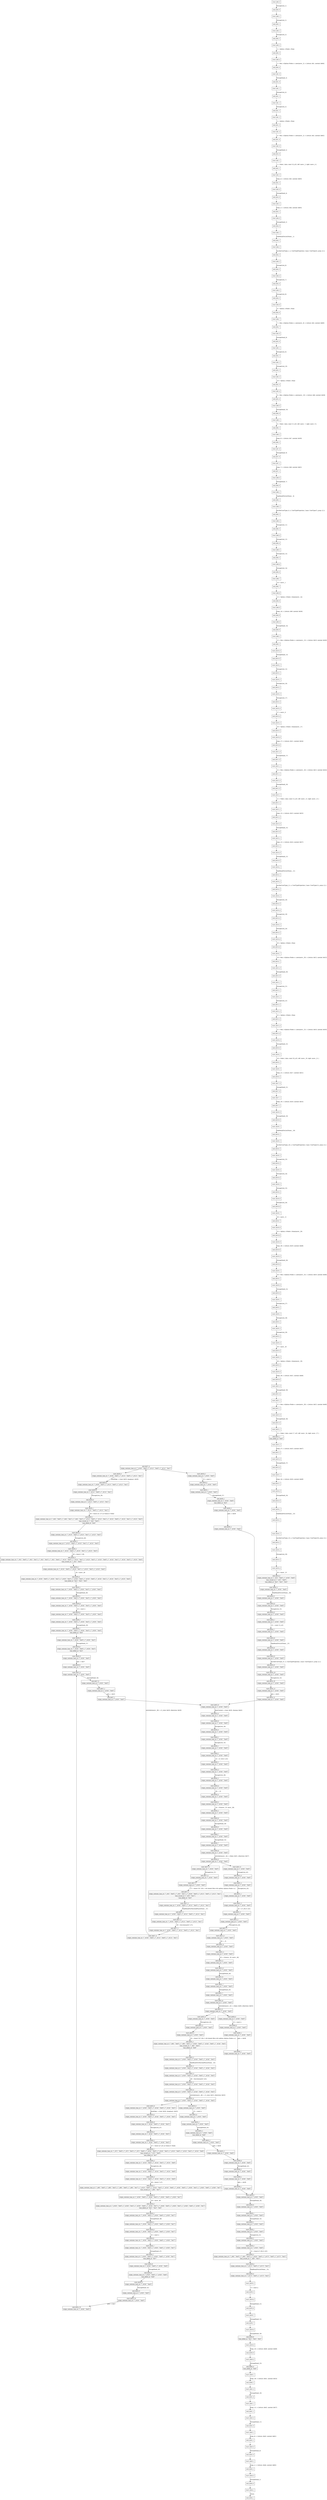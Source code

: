 digraph CFG {
rankdir=TB
start_bb44_0[shape=record, label="{start_bb44_0}"]
start_bb44_1[shape=record, label="{start_bb44_1}"]
start_bb43_0[shape=record, label="{start_bb43_0}"]
start_bb43_1[shape=record, label="{start_bb43_1}"]
start_bb42_0[shape=record, label="{start_bb42_0}"]
start_bb42_1[shape=record, label="{start_bb42_1}"]
start_bb41_0[shape=record, label="{start_bb41_0}"]
start_bb41_1[shape=record, label="{start_bb41_1}"]
start_bb40_0[shape=record, label="{start_bb40_0}"]
start_bb40_1[shape=record, label="{start_bb40_1}"]
start_bb37_0[shape=record, label="{start_bb37_0 | origin_contains_loan_at: (\"'_#10r\", \"bw0\")}"]
start_bb37_1[shape=record, label="{start_bb37_1 | origin_contains_loan_at: (\"'_#10r\", \"bw0\")}"]
start_bb34_0[shape=record, label="{start_bb34_0 | origin_contains_loan_at: (\"'_#14r\", \"bw0\"), (\"'_#14r\", \"bw5\")}"]
start_bb34_1[shape=record, label="{start_bb34_1 | origin_contains_loan_at: (\"'_#14r\", \"bw0\"), (\"'_#14r\", \"bw5\")}"]
start_bb34_2[shape=record, label="{start_bb34_2 | origin_contains_loan_at: (\"'_#15r\", \"bw0\"), (\"'_#15r\", \"bw5\"), (\"'_#15r\", \"bw6\")}"]
start_bb34_3[shape=record, label="{start_bb34_3 | origin_contains_loan_at: (\"'_#15r\", \"bw0\"), (\"'_#15r\", \"bw5\"), (\"'_#15r\", \"bw6\")}"]
start_bb34_4[shape=record, label="{start_bb34_4 | origin_contains_loan_at: (\"'_#16r\", \"bw0\"), (\"'_#16r\", \"bw5\"), (\"'_#16r\", \"bw6\"), (\"'_#16r\", \"bw7\")}"]
start_bb34_5[shape=record, label="{start_bb34_5 | origin_contains_loan_at: (\"'_#10r\", \"bw0\"), (\"'_#10r\", \"bw6\"), (\"'_#10r\", \"bw7\")}"]
start_bb34_6[shape=record, label="{start_bb34_6 | origin_contains_loan_at: (\"'_#10r\", \"bw0\"), (\"'_#10r\", \"bw6\"), (\"'_#10r\", \"bw7\")}"]
start_bb34_7[shape=record, label="{start_bb34_7 | origin_contains_loan_at: (\"'_#10r\", \"bw0\"), (\"'_#10r\", \"bw6\"), (\"'_#10r\", \"bw7\")}"]
start_bb34_8[shape=record, label="{start_bb34_8 | origin_contains_loan_at: (\"'_#10r\", \"bw0\"), (\"'_#10r\", \"bw6\")}"]
start_bb34_9[shape=record, label="{start_bb34_9 | origin_contains_loan_at: (\"'_#10r\", \"bw0\")}"]
start_bb34_10[shape=record, label="{start_bb34_10 | origin_contains_loan_at: (\"'_#10r\", \"bw0\")}"]
start_bb39_0[shape=record, label="{start_bb39_0 | origin_contains_loan_at: (\"'_#10r\", \"bw0\")}"]
start_bb39_1[shape=record, label="{start_bb39_1 | origin_contains_loan_at: (\"'_#10r\", \"bw0\")}"]
start_bb39_2[shape=record, label="{start_bb39_2 | origin_contains_loan_at: (\"'_#10r\", \"bw0\")}"]
start_bb39_3[shape=record, label="{start_bb39_3 | origin_contains_loan_at: (\"'_#10r\", \"bw0\")}"]
start_bb39_4[shape=record, label="{start_bb39_4 | origin_contains_loan_at: (\"'_#17r\", \"bw0\"), (\"'_#17r\", \"bw2\")}"]
start_bb39_5[shape=record, label="{start_bb39_5}"]
start_bb39_6[shape=record, label="{start_bb39_6}"]
start_bb39_7[shape=record, label="{start_bb39_7}"]
start_bb39_8[shape=record, label="{start_bb39_8}"]
start_bb39_9[shape=record, label="{start_bb39_9}"]
start_bb29_0[shape=record, label="{start_bb29_0 | origin_contains_loan_at: (\"'_#11r\", \"bw0\"), (\"'_#11r\", \"bw1\")}"]
start_bb29_1[shape=record, label="{start_bb29_1 | origin_contains_loan_at: (\"'_#11r\", \"bw0\"), (\"'_#11r\", \"bw1\")}"]
start_bb29_2[shape=record, label="{start_bb29_2 | origin_contains_loan_at: (\"'_#12r\", \"bw0\"), (\"'_#12r\", \"bw1\"), (\"'_#12r\", \"bw3\")}"]
start_bb29_3[shape=record, label="{start_bb29_3 | origin_contains_loan_at: (\"'_#12r\", \"bw0\"), (\"'_#12r\", \"bw1\"), (\"'_#12r\", \"bw3\")}"]
start_bb29_4[shape=record, label="{start_bb29_4 | origin_contains_loan_at: (\"'_#13r\", \"bw0\"), (\"'_#13r\", \"bw1\"), (\"'_#13r\", \"bw3\"), (\"'_#13r\", \"bw4\")}"]
start_bb29_5[shape=record, label="{start_bb29_5 | origin_contains_loan_at: (\"'_#10r\", \"bw0\"), (\"'_#10r\", \"bw3\"), (\"'_#10r\", \"bw4\")}"]
start_bb29_6[shape=record, label="{start_bb29_6 | origin_contains_loan_at: (\"'_#10r\", \"bw0\"), (\"'_#10r\", \"bw3\"), (\"'_#10r\", \"bw4\")}"]
start_bb29_7[shape=record, label="{start_bb29_7 | origin_contains_loan_at: (\"'_#10r\", \"bw0\"), (\"'_#10r\", \"bw3\"), (\"'_#10r\", \"bw4\")}"]
start_bb29_8[shape=record, label="{start_bb29_8 | origin_contains_loan_at: (\"'_#10r\", \"bw0\"), (\"'_#10r\", \"bw3\")}"]
start_bb29_9[shape=record, label="{start_bb29_9 | origin_contains_loan_at: (\"'_#10r\", \"bw0\")}"]
start_bb35_0[shape=record, label="{start_bb35_0 | origin_contains_loan_at: (\"'_#10r\", \"bw0\")}"]
start_bb35_1[shape=record, label="{start_bb35_1 | origin_contains_loan_at: (\"'_#10r\", \"bw0\")}"]
start_bb35_2[shape=record, label="{start_bb35_2 | origin_contains_loan_at: (\"'_#10r\", \"bw0\")}"]
start_bb33_0[shape=record, label="{start_bb33_0 | origin_contains_loan_at: (\"'_#10r\", \"bw0\"), (\"'_#14r\", \"bw0\"), (\"'_#14r\", \"bw5\")}"]
start_bb38_0[shape=record, label="{start_bb38_0 | origin_contains_loan_at: (\"'_#10r\", \"bw0\")}"]
start_bb38_1[shape=record, label="{start_bb38_1 | origin_contains_loan_at: (\"'_#10r\", \"bw0\")}"]
start_bb30_0[shape=record, label="{start_bb30_0 | origin_contains_loan_at: (\"'_#10r\", \"bw0\")}"]
start_bb30_1[shape=record, label="{start_bb30_1 | origin_contains_loan_at: (\"'_#10r\", \"bw0\")}"]
start_bb30_2[shape=record, label="{start_bb30_2 | origin_contains_loan_at: (\"'_#10r\", \"bw0\")}"]
start_bb28_0[shape=record, label="{start_bb28_0 | origin_contains_loan_at: (\"'_#10r\", \"bw0\"), (\"'_#11r\", \"bw0\"), (\"'_#11r\", \"bw1\")}"]
start_bb32_0[shape=record, label="{start_bb32_0 | origin_contains_loan_at: (\"'_#10r\", \"bw0\")}"]
start_bb32_1[shape=record, label="{start_bb32_1 | origin_contains_loan_at: (\"'_#10r\", \"bw0\")}"]
start_bb32_2[shape=record, label="{start_bb32_2 | origin_contains_loan_at: (\"'_#10r\", \"bw0\"), (\"'_#14r\", \"bw0\"), (\"'_#14r\", \"bw5\")}"]
start_bb32_3[shape=record, label="{start_bb32_3 | origin_contains_loan_at: (\"'_#10r\", \"bw0\"), (\"'_#14r\", \"bw0\"), (\"'_#14r\", \"bw5\")}"]
start_bb32_4[shape=record, label="{start_bb32_4 | origin_contains_loan_at: (\"'_#10r\", \"bw0\"), (\"'_#14r\", \"bw0\"), (\"'_#14r\", \"bw5\")}"]
start_bb36_0[shape=record, label="{start_bb36_0 | origin_contains_loan_at: (\"'_#10r\", \"bw0\")}"]
start_bb36_1[shape=record, label="{start_bb36_1 | origin_contains_loan_at: (\"'_#10r\", \"bw0\")}"]
start_bb27_0[shape=record, label="{start_bb27_0 | origin_contains_loan_at: (\"'_#10r\", \"bw0\")}"]
start_bb27_1[shape=record, label="{start_bb27_1 | origin_contains_loan_at: (\"'_#10r\", \"bw0\")}"]
start_bb27_2[shape=record, label="{start_bb27_2 | origin_contains_loan_at: (\"'_#10r\", \"bw0\"), (\"'_#11r\", \"bw0\"), (\"'_#11r\", \"bw1\")}"]
start_bb27_3[shape=record, label="{start_bb27_3 | origin_contains_loan_at: (\"'_#10r\", \"bw0\"), (\"'_#11r\", \"bw0\"), (\"'_#11r\", \"bw1\")}"]
start_bb27_4[shape=record, label="{start_bb27_4 | origin_contains_loan_at: (\"'_#10r\", \"bw0\"), (\"'_#11r\", \"bw0\"), (\"'_#11r\", \"bw1\")}"]
start_bb31_0[shape=record, label="{start_bb31_0 | origin_contains_loan_at: (\"'_#10r\", \"bw0\")}"]
start_bb31_1[shape=record, label="{start_bb31_1 | origin_contains_loan_at: (\"'_#10r\", \"bw0\")}"]
start_bb31_2[shape=record, label="{start_bb31_2 | origin_contains_loan_at: (\"'_#10r\", \"bw0\")}"]
start_bb31_3[shape=record, label="{start_bb31_3 | origin_contains_loan_at: (\"'_#10r\", \"bw0\")}"]
start_bb31_4[shape=record, label="{start_bb31_4 | origin_contains_loan_at: (\"'_#10r\", \"bw0\")}"]
start_bb31_5[shape=record, label="{start_bb31_5 | origin_contains_loan_at: (\"'_#10r\", \"bw0\")}"]
start_bb31_6[shape=record, label="{start_bb31_6 | origin_contains_loan_at: (\"'_#10r\", \"bw0\")}"]
start_bb31_7[shape=record, label="{start_bb31_7 | origin_contains_loan_at: (\"'_#10r\", \"bw0\")}"]
start_bb31_8[shape=record, label="{start_bb31_8 | origin_contains_loan_at: (\"'_#10r\", \"bw0\")}"]
start_bb26_0[shape=record, label="{start_bb26_0 | origin_contains_loan_at: (\"'_#10r\", \"bw0\")}"]
start_bb26_1[shape=record, label="{start_bb26_1 | origin_contains_loan_at: (\"'_#10r\", \"bw0\")}"]
start_bb26_2[shape=record, label="{start_bb26_2 | origin_contains_loan_at: (\"'_#10r\", \"bw0\")}"]
start_bb26_3[shape=record, label="{start_bb26_3 | origin_contains_loan_at: (\"'_#10r\", \"bw0\")}"]
start_bb26_4[shape=record, label="{start_bb26_4 | origin_contains_loan_at: (\"'_#10r\", \"bw0\")}"]
start_bb26_5[shape=record, label="{start_bb26_5 | origin_contains_loan_at: (\"'_#10r\", \"bw0\")}"]
start_bb26_6[shape=record, label="{start_bb26_6 | origin_contains_loan_at: (\"'_#10r\", \"bw0\")}"]
start_bb26_7[shape=record, label="{start_bb26_7 | origin_contains_loan_at: (\"'_#10r\", \"bw0\")}"]
start_bb26_8[shape=record, label="{start_bb26_8 | origin_contains_loan_at: (\"'_#10r\", \"bw0\")}"]
start_bb25_0[shape=record, label="{start_bb25_0 | origin_contains_loan_at: (\"'_#10r\", \"bw0\")}"]
start_bb24_0[shape=record, label="{start_bb24_0}"]
start_bb24_1[shape=record, label="{start_bb24_1}"]
start_bb24_2[shape=record, label="{start_bb24_2}"]
start_bb24_3[shape=record, label="{start_bb24_3}"]
start_bb24_4[shape=record, label="{start_bb24_4}"]
start_bb24_5[shape=record, label="{start_bb24_5 | origin_contains_loan_at: (\"'_#10r\", \"bw0\")}"]
start_bb24_6[shape=record, label="{start_bb24_6 | origin_contains_loan_at: (\"'_#10r\", \"bw0\")}"]
start_bb24_7[shape=record, label="{start_bb24_7 | origin_contains_loan_at: (\"'_#10r\", \"bw0\")}"]
start_bb24_8[shape=record, label="{start_bb24_8 | origin_contains_loan_at: (\"'_#10r\", \"bw0\")}"]
start_bb24_9[shape=record, label="{start_bb24_9 | origin_contains_loan_at: (\"'_#10r\", \"bw0\")}"]
start_bb24_10[shape=record, label="{start_bb24_10 | origin_contains_loan_at: (\"'_#10r\", \"bw0\")}"]
start_bb24_11[shape=record, label="{start_bb24_11 | origin_contains_loan_at: (\"'_#10r\", \"bw0\")}"]
start_bb23_0[shape=record, label="{start_bb23_0}"]
start_bb23_1[shape=record, label="{start_bb23_1}"]
start_bb22_0[shape=record, label="{start_bb22_0}"]
start_bb22_1[shape=record, label="{start_bb22_1}"]
start_bb22_2[shape=record, label="{start_bb22_2}"]
start_bb21_0[shape=record, label="{start_bb21_0}"]
start_bb21_1[shape=record, label="{start_bb21_1}"]
start_bb20_0[shape=record, label="{start_bb20_0}"]
start_bb20_1[shape=record, label="{start_bb20_1}"]
start_bb20_2[shape=record, label="{start_bb20_2}"]
start_bb20_3[shape=record, label="{start_bb20_3}"]
start_bb20_4[shape=record, label="{start_bb20_4}"]
start_bb20_5[shape=record, label="{start_bb20_5}"]
start_bb20_6[shape=record, label="{start_bb20_6}"]
start_bb19_0[shape=record, label="{start_bb19_0}"]
start_bb19_1[shape=record, label="{start_bb19_1}"]
start_bb18_0[shape=record, label="{start_bb18_0}"]
start_bb18_1[shape=record, label="{start_bb18_1}"]
start_bb18_2[shape=record, label="{start_bb18_2}"]
start_bb18_3[shape=record, label="{start_bb18_3}"]
start_bb18_4[shape=record, label="{start_bb18_4}"]
start_bb18_5[shape=record, label="{start_bb18_5}"]
start_bb18_6[shape=record, label="{start_bb18_6}"]
start_bb18_7[shape=record, label="{start_bb18_7}"]
start_bb18_8[shape=record, label="{start_bb18_8}"]
start_bb18_9[shape=record, label="{start_bb18_9}"]
start_bb17_0[shape=record, label="{start_bb17_0}"]
start_bb17_1[shape=record, label="{start_bb17_1}"]
start_bb16_0[shape=record, label="{start_bb16_0}"]
start_bb16_1[shape=record, label="{start_bb16_1}"]
start_bb16_2[shape=record, label="{start_bb16_2}"]
start_bb15_0[shape=record, label="{start_bb15_0}"]
start_bb15_1[shape=record, label="{start_bb15_1}"]
start_bb15_2[shape=record, label="{start_bb15_2}"]
start_bb15_3[shape=record, label="{start_bb15_3}"]
start_bb15_4[shape=record, label="{start_bb15_4}"]
start_bb14_0[shape=record, label="{start_bb14_0}"]
start_bb14_1[shape=record, label="{start_bb14_1}"]
start_bb14_2[shape=record, label="{start_bb14_2}"]
start_bb14_3[shape=record, label="{start_bb14_3}"]
start_bb14_4[shape=record, label="{start_bb14_4}"]
start_bb14_5[shape=record, label="{start_bb14_5}"]
start_bb14_6[shape=record, label="{start_bb14_6}"]
start_bb14_7[shape=record, label="{start_bb14_7}"]
start_bb13_0[shape=record, label="{start_bb13_0}"]
start_bb13_1[shape=record, label="{start_bb13_1}"]
start_bb12_0[shape=record, label="{start_bb12_0}"]
start_bb12_1[shape=record, label="{start_bb12_1}"]
start_bb12_2[shape=record, label="{start_bb12_2}"]
start_bb11_0[shape=record, label="{start_bb11_0}"]
start_bb11_1[shape=record, label="{start_bb11_1}"]
start_bb10_0[shape=record, label="{start_bb10_0}"]
start_bb10_1[shape=record, label="{start_bb10_1}"]
start_bb10_2[shape=record, label="{start_bb10_2}"]
start_bb10_3[shape=record, label="{start_bb10_3}"]
start_bb10_4[shape=record, label="{start_bb10_4}"]
start_bb10_5[shape=record, label="{start_bb10_5}"]
start_bb10_6[shape=record, label="{start_bb10_6}"]
start_bb9_0[shape=record, label="{start_bb9_0}"]
start_bb9_1[shape=record, label="{start_bb9_1}"]
start_bb8_0[shape=record, label="{start_bb8_0}"]
start_bb8_1[shape=record, label="{start_bb8_1}"]
start_bb8_2[shape=record, label="{start_bb8_2}"]
start_bb8_3[shape=record, label="{start_bb8_3}"]
start_bb8_4[shape=record, label="{start_bb8_4}"]
start_bb8_5[shape=record, label="{start_bb8_5}"]
start_bb8_6[shape=record, label="{start_bb8_6}"]
start_bb8_7[shape=record, label="{start_bb8_7}"]
start_bb8_8[shape=record, label="{start_bb8_8}"]
start_bb8_9[shape=record, label="{start_bb8_9}"]
start_bb7_0[shape=record, label="{start_bb7_0}"]
start_bb7_1[shape=record, label="{start_bb7_1}"]
start_bb6_0[shape=record, label="{start_bb6_0}"]
start_bb6_1[shape=record, label="{start_bb6_1}"]
start_bb6_2[shape=record, label="{start_bb6_2}"]
start_bb5_0[shape=record, label="{start_bb5_0}"]
start_bb5_1[shape=record, label="{start_bb5_1}"]
start_bb5_2[shape=record, label="{start_bb5_2}"]
start_bb5_3[shape=record, label="{start_bb5_3}"]
start_bb5_4[shape=record, label="{start_bb5_4}"]
start_bb4_0[shape=record, label="{start_bb4_0}"]
start_bb4_1[shape=record, label="{start_bb4_1}"]
start_bb4_2[shape=record, label="{start_bb4_2}"]
start_bb4_3[shape=record, label="{start_bb4_3}"]
start_bb4_4[shape=record, label="{start_bb4_4}"]
start_bb4_5[shape=record, label="{start_bb4_5}"]
start_bb4_6[shape=record, label="{start_bb4_6}"]
start_bb4_7[shape=record, label="{start_bb4_7}"]
start_bb3_0[shape=record, label="{start_bb3_0}"]
start_bb3_1[shape=record, label="{start_bb3_1}"]
start_bb2_0[shape=record, label="{start_bb2_0}"]
start_bb2_1[shape=record, label="{start_bb2_1}"]
start_bb2_2[shape=record, label="{start_bb2_2}"]
start_bb1_0[shape=record, label="{start_bb1_0}"]
start_bb1_1[shape=record, label="{start_bb1_1}"]
start_bb1_2[shape=record, label="{start_bb1_2}"]
start_bb1_3[shape=record, label="{start_bb1_3}"]
start_bb1_4[shape=record, label="{start_bb1_4}"]
start_bb0_0[shape=record, label="{start_bb0_0}"]
start_bb0_1[shape=record, label="{start_bb0_1}"]
start_bb0_2[shape=record, label="{start_bb0_2}"]
start_bb0_3[shape=record, label="{start_bb0_3}"]
start_bb0_4[shape=record, label="{start_bb0_4}"]
mid_bb44_0[shape=record, label="{mid_bb44_0}"]
mid_bb43_0[shape=record, label="{mid_bb43_0}"]
mid_bb42_0[shape=record, label="{mid_bb42_0}"]
mid_bb41_0[shape=record, label="{mid_bb41_0}"]
mid_bb40_0[shape=record, label="{mid_bb40_0 | loan_killed_at: \"bw0\"}"]
mid_bb37_0[shape=record, label="{mid_bb37_0 | origin_contains_loan_at: (\"'_#10r\", \"bw0\")}"]
mid_bb34_0[shape=record, label="{mid_bb34_0 | origin_contains_loan_at: (\"'_#14r\", \"bw0\"), (\"'_#14r\", \"bw5\")}"]
mid_bb34_1[shape=record, label="{mid_bb34_1 | origin_contains_loan_at: (\"'_#7r\", \"bw0\"), (\"'_#7r\", \"bw5\"), (\"'_#7r\", \"bw6\"), (\"'_#14r\", \"bw0\"), (\"'_#14r\", \"bw5\"), (\"'_#15r\", \"bw0\"), (\"'_#15r\", \"bw5\"), (\"'_#15r\", \"bw6\") | loan_issued_at: (\"'_#7r\", \"bw6\") | loan_killed_at: \"bw7\"}"]
mid_bb34_2[shape=record, label="{mid_bb34_2 | origin_contains_loan_at: (\"'_#15r\", \"bw0\"), (\"'_#15r\", \"bw5\"), (\"'_#15r\", \"bw6\")}"]
mid_bb34_3[shape=record, label="{mid_bb34_3 | origin_contains_loan_at: (\"'_#8r\", \"bw0\"), (\"'_#8r\", \"bw5\"), (\"'_#8r\", \"bw6\"), (\"'_#8r\", \"bw7\"), (\"'_#15r\", \"bw0\"), (\"'_#15r\", \"bw5\"), (\"'_#15r\", \"bw6\"), (\"'_#16r\", \"bw0\"), (\"'_#16r\", \"bw5\"), (\"'_#16r\", \"bw6\"), (\"'_#16r\", \"bw7\") | loan_issued_at: (\"'_#8r\", \"bw7\")}"]
mid_bb34_4[shape=record, label="{mid_bb34_4 | origin_contains_loan_at: (\"'_#10r\", \"bw0\"), (\"'_#10r\", \"bw5\"), (\"'_#10r\", \"bw6\"), (\"'_#10r\", \"bw7\"), (\"'_#16r\", \"bw0\"), (\"'_#16r\", \"bw5\"), (\"'_#16r\", \"bw6\"), (\"'_#16r\", \"bw7\") | loan_killed_at: \"bw1\", \"bw2\", \"bw5\"}"]
mid_bb34_5[shape=record, label="{mid_bb34_5 | origin_contains_loan_at: (\"'_#10r\", \"bw0\"), (\"'_#10r\", \"bw6\"), (\"'_#10r\", \"bw7\")}"]
mid_bb34_6[shape=record, label="{mid_bb34_6 | origin_contains_loan_at: (\"'_#10r\", \"bw0\"), (\"'_#10r\", \"bw6\"), (\"'_#10r\", \"bw7\")}"]
mid_bb34_7[shape=record, label="{mid_bb34_7 | origin_contains_loan_at: (\"'_#10r\", \"bw0\"), (\"'_#10r\", \"bw6\"), (\"'_#10r\", \"bw7\") | loan_killed_at: \"bw7\"}"]
mid_bb34_8[shape=record, label="{mid_bb34_8 | origin_contains_loan_at: (\"'_#10r\", \"bw0\"), (\"'_#10r\", \"bw6\") | loan_killed_at: \"bw6\"}"]
mid_bb34_9[shape=record, label="{mid_bb34_9 | origin_contains_loan_at: (\"'_#10r\", \"bw0\")}"]
mid_bb39_0[shape=record, label="{mid_bb39_0 | origin_contains_loan_at: (\"'_#10r\", \"bw0\")}"]
mid_bb39_1[shape=record, label="{mid_bb39_1 | origin_contains_loan_at: (\"'_#10r\", \"bw0\")}"]
mid_bb39_2[shape=record, label="{mid_bb39_2 | origin_contains_loan_at: (\"'_#10r\", \"bw0\")}"]
mid_bb39_3[shape=record, label="{mid_bb39_3 | origin_contains_loan_at: (\"'_#9r\", \"bw0\"), (\"'_#9r\", \"bw2\"), (\"'_#10r\", \"bw0\"), (\"'_#17r\", \"bw0\"), (\"'_#17r\", \"bw2\") | loan_issued_at: (\"'_#9r\", \"bw2\")}"]
mid_bb39_4[shape=record, label="{mid_bb39_4 | origin_contains_loan_at: (\"'_#17r\", \"bw0\"), (\"'_#17r\", \"bw2\")}"]
mid_bb39_5[shape=record, label="{mid_bb39_5}"]
mid_bb39_6[shape=record, label="{mid_bb39_6}"]
mid_bb39_7[shape=record, label="{mid_bb39_7}"]
mid_bb39_8[shape=record, label="{mid_bb39_8 | loan_killed_at: \"bw1\", \"bw2\", \"bw5\"}"]
mid_bb29_0[shape=record, label="{mid_bb29_0 | origin_contains_loan_at: (\"'_#11r\", \"bw0\"), (\"'_#11r\", \"bw1\")}"]
mid_bb29_1[shape=record, label="{mid_bb29_1 | origin_contains_loan_at: (\"'_#4r\", \"bw0\"), (\"'_#4r\", \"bw1\"), (\"'_#4r\", \"bw3\"), (\"'_#11r\", \"bw0\"), (\"'_#11r\", \"bw1\"), (\"'_#12r\", \"bw0\"), (\"'_#12r\", \"bw1\"), (\"'_#12r\", \"bw3\") | loan_issued_at: (\"'_#4r\", \"bw3\") | loan_killed_at: \"bw4\"}"]
mid_bb29_2[shape=record, label="{mid_bb29_2 | origin_contains_loan_at: (\"'_#12r\", \"bw0\"), (\"'_#12r\", \"bw1\"), (\"'_#12r\", \"bw3\")}"]
mid_bb29_3[shape=record, label="{mid_bb29_3 | origin_contains_loan_at: (\"'_#5r\", \"bw0\"), (\"'_#5r\", \"bw1\"), (\"'_#5r\", \"bw3\"), (\"'_#5r\", \"bw4\"), (\"'_#12r\", \"bw0\"), (\"'_#12r\", \"bw1\"), (\"'_#12r\", \"bw3\"), (\"'_#13r\", \"bw0\"), (\"'_#13r\", \"bw1\"), (\"'_#13r\", \"bw3\"), (\"'_#13r\", \"bw4\") | loan_issued_at: (\"'_#5r\", \"bw4\")}"]
mid_bb29_4[shape=record, label="{mid_bb29_4 | origin_contains_loan_at: (\"'_#10r\", \"bw0\"), (\"'_#10r\", \"bw1\"), (\"'_#10r\", \"bw3\"), (\"'_#10r\", \"bw4\"), (\"'_#13r\", \"bw0\"), (\"'_#13r\", \"bw1\"), (\"'_#13r\", \"bw3\"), (\"'_#13r\", \"bw4\") | loan_killed_at: \"bw1\", \"bw2\", \"bw5\"}"]
mid_bb29_5[shape=record, label="{mid_bb29_5 | origin_contains_loan_at: (\"'_#10r\", \"bw0\"), (\"'_#10r\", \"bw3\"), (\"'_#10r\", \"bw4\")}"]
mid_bb29_6[shape=record, label="{mid_bb29_6 | origin_contains_loan_at: (\"'_#10r\", \"bw0\"), (\"'_#10r\", \"bw3\"), (\"'_#10r\", \"bw4\")}"]
mid_bb29_7[shape=record, label="{mid_bb29_7 | origin_contains_loan_at: (\"'_#10r\", \"bw0\"), (\"'_#10r\", \"bw3\"), (\"'_#10r\", \"bw4\") | loan_killed_at: \"bw4\"}"]
mid_bb29_8[shape=record, label="{mid_bb29_8 | origin_contains_loan_at: (\"'_#10r\", \"bw0\"), (\"'_#10r\", \"bw3\") | loan_killed_at: \"bw3\"}"]
mid_bb35_0[shape=record, label="{mid_bb35_0 | origin_contains_loan_at: (\"'_#10r\", \"bw0\")}"]
mid_bb35_1[shape=record, label="{mid_bb35_1 | origin_contains_loan_at: (\"'_#10r\", \"bw0\") | loan_killed_at: \"bw6\"}"]
mid_bb38_0[shape=record, label="{mid_bb38_0 | origin_contains_loan_at: (\"'_#10r\", \"bw0\")}"]
mid_bb30_0[shape=record, label="{mid_bb30_0 | origin_contains_loan_at: (\"'_#10r\", \"bw0\")}"]
mid_bb30_1[shape=record, label="{mid_bb30_1 | origin_contains_loan_at: (\"'_#10r\", \"bw0\") | loan_killed_at: \"bw3\"}"]
mid_bb32_0[shape=record, label="{mid_bb32_0 | origin_contains_loan_at: (\"'_#10r\", \"bw0\")}"]
mid_bb32_1[shape=record, label="{mid_bb32_1 | origin_contains_loan_at: (\"'_#6r\", \"bw0\"), (\"'_#6r\", \"bw5\"), (\"'_#10r\", \"bw0\"), (\"'_#14r\", \"bw0\"), (\"'_#14r\", \"bw5\") | loan_issued_at: (\"'_#6r\", \"bw5\") | loan_killed_at: \"bw6\"}"]
mid_bb32_2[shape=record, label="{mid_bb32_2 | origin_contains_loan_at: (\"'_#10r\", \"bw0\"), (\"'_#14r\", \"bw0\"), (\"'_#14r\", \"bw5\")}"]
mid_bb32_3[shape=record, label="{mid_bb32_3 | origin_contains_loan_at: (\"'_#10r\", \"bw0\"), (\"'_#14r\", \"bw0\"), (\"'_#14r\", \"bw5\")}"]
mid_bb36_0[shape=record, label="{mid_bb36_0 | origin_contains_loan_at: (\"'_#10r\", \"bw0\")}"]
mid_bb27_0[shape=record, label="{mid_bb27_0 | origin_contains_loan_at: (\"'_#10r\", \"bw0\")}"]
mid_bb27_1[shape=record, label="{mid_bb27_1 | origin_contains_loan_at: (\"'_#3r\", \"bw0\"), (\"'_#3r\", \"bw1\"), (\"'_#10r\", \"bw0\"), (\"'_#11r\", \"bw0\"), (\"'_#11r\", \"bw1\") | loan_issued_at: (\"'_#3r\", \"bw1\") | loan_killed_at: \"bw3\"}"]
mid_bb27_2[shape=record, label="{mid_bb27_2 | origin_contains_loan_at: (\"'_#10r\", \"bw0\"), (\"'_#11r\", \"bw0\"), (\"'_#11r\", \"bw1\")}"]
mid_bb27_3[shape=record, label="{mid_bb27_3 | origin_contains_loan_at: (\"'_#10r\", \"bw0\"), (\"'_#11r\", \"bw0\"), (\"'_#11r\", \"bw1\")}"]
mid_bb31_0[shape=record, label="{mid_bb31_0 | origin_contains_loan_at: (\"'_#10r\", \"bw0\")}"]
mid_bb31_1[shape=record, label="{mid_bb31_1 | origin_contains_loan_at: (\"'_#10r\", \"bw0\")}"]
mid_bb31_2[shape=record, label="{mid_bb31_2 | origin_contains_loan_at: (\"'_#10r\", \"bw0\")}"]
mid_bb31_3[shape=record, label="{mid_bb31_3 | origin_contains_loan_at: (\"'_#10r\", \"bw0\")}"]
mid_bb31_4[shape=record, label="{mid_bb31_4 | origin_contains_loan_at: (\"'_#10r\", \"bw0\")}"]
mid_bb31_5[shape=record, label="{mid_bb31_5 | origin_contains_loan_at: (\"'_#10r\", \"bw0\")}"]
mid_bb31_6[shape=record, label="{mid_bb31_6 | origin_contains_loan_at: (\"'_#10r\", \"bw0\")}"]
mid_bb31_7[shape=record, label="{mid_bb31_7 | origin_contains_loan_at: (\"'_#10r\", \"bw0\")}"]
mid_bb26_0[shape=record, label="{mid_bb26_0 | origin_contains_loan_at: (\"'_#10r\", \"bw0\")}"]
mid_bb26_1[shape=record, label="{mid_bb26_1 | origin_contains_loan_at: (\"'_#10r\", \"bw0\")}"]
mid_bb26_2[shape=record, label="{mid_bb26_2 | origin_contains_loan_at: (\"'_#10r\", \"bw0\")}"]
mid_bb26_3[shape=record, label="{mid_bb26_3 | origin_contains_loan_at: (\"'_#10r\", \"bw0\")}"]
mid_bb26_4[shape=record, label="{mid_bb26_4 | origin_contains_loan_at: (\"'_#10r\", \"bw0\")}"]
mid_bb26_5[shape=record, label="{mid_bb26_5 | origin_contains_loan_at: (\"'_#10r\", \"bw0\")}"]
mid_bb26_6[shape=record, label="{mid_bb26_6 | origin_contains_loan_at: (\"'_#10r\", \"bw0\")}"]
mid_bb26_7[shape=record, label="{mid_bb26_7 | origin_contains_loan_at: (\"'_#10r\", \"bw0\")}"]
mid_bb24_0[shape=record, label="{mid_bb24_0}"]
mid_bb24_1[shape=record, label="{mid_bb24_1}"]
mid_bb24_2[shape=record, label="{mid_bb24_2}"]
mid_bb24_3[shape=record, label="{mid_bb24_3}"]
mid_bb24_4[shape=record, label="{mid_bb24_4 | origin_contains_loan_at: (\"'_#2r\", \"bw0\"), (\"'_#10r\", \"bw0\") | loan_issued_at: (\"'_#2r\", \"bw0\") | loan_killed_at: \"bw1\", \"bw2\", \"bw5\"}"]
mid_bb24_5[shape=record, label="{mid_bb24_5 | origin_contains_loan_at: (\"'_#10r\", \"bw0\")}"]
mid_bb24_6[shape=record, label="{mid_bb24_6 | origin_contains_loan_at: (\"'_#10r\", \"bw0\")}"]
mid_bb24_7[shape=record, label="{mid_bb24_7 | origin_contains_loan_at: (\"'_#10r\", \"bw0\")}"]
mid_bb24_8[shape=record, label="{mid_bb24_8 | origin_contains_loan_at: (\"'_#10r\", \"bw0\")}"]
mid_bb24_9[shape=record, label="{mid_bb24_9 | origin_contains_loan_at: (\"'_#10r\", \"bw0\")}"]
mid_bb24_10[shape=record, label="{mid_bb24_10 | origin_contains_loan_at: (\"'_#10r\", \"bw0\")}"]
mid_bb23_0[shape=record, label="{mid_bb23_0}"]
mid_bb22_0[shape=record, label="{mid_bb22_0}"]
mid_bb22_1[shape=record, label="{mid_bb22_1 | loan_killed_at: \"bw0\"}"]
mid_bb21_0[shape=record, label="{mid_bb21_0}"]
mid_bb20_0[shape=record, label="{mid_bb20_0}"]
mid_bb20_1[shape=record, label="{mid_bb20_1}"]
mid_bb20_2[shape=record, label="{mid_bb20_2}"]
mid_bb20_3[shape=record, label="{mid_bb20_3}"]
mid_bb20_4[shape=record, label="{mid_bb20_4}"]
mid_bb20_5[shape=record, label="{mid_bb20_5}"]
mid_bb19_0[shape=record, label="{mid_bb19_0}"]
mid_bb18_0[shape=record, label="{mid_bb18_0}"]
mid_bb18_1[shape=record, label="{mid_bb18_1}"]
mid_bb18_2[shape=record, label="{mid_bb18_2}"]
mid_bb18_3[shape=record, label="{mid_bb18_3}"]
mid_bb18_4[shape=record, label="{mid_bb18_4}"]
mid_bb18_5[shape=record, label="{mid_bb18_5}"]
mid_bb18_6[shape=record, label="{mid_bb18_6}"]
mid_bb18_7[shape=record, label="{mid_bb18_7}"]
mid_bb18_8[shape=record, label="{mid_bb18_8}"]
mid_bb17_0[shape=record, label="{mid_bb17_0}"]
mid_bb16_0[shape=record, label="{mid_bb16_0}"]
mid_bb16_1[shape=record, label="{mid_bb16_1}"]
mid_bb15_0[shape=record, label="{mid_bb15_0}"]
mid_bb15_1[shape=record, label="{mid_bb15_1}"]
mid_bb15_2[shape=record, label="{mid_bb15_2}"]
mid_bb15_3[shape=record, label="{mid_bb15_3}"]
mid_bb14_0[shape=record, label="{mid_bb14_0}"]
mid_bb14_1[shape=record, label="{mid_bb14_1}"]
mid_bb14_2[shape=record, label="{mid_bb14_2}"]
mid_bb14_3[shape=record, label="{mid_bb14_3}"]
mid_bb14_4[shape=record, label="{mid_bb14_4}"]
mid_bb14_5[shape=record, label="{mid_bb14_5}"]
mid_bb14_6[shape=record, label="{mid_bb14_6}"]
mid_bb13_0[shape=record, label="{mid_bb13_0}"]
mid_bb12_0[shape=record, label="{mid_bb12_0}"]
mid_bb12_1[shape=record, label="{mid_bb12_1}"]
mid_bb11_0[shape=record, label="{mid_bb11_0}"]
mid_bb10_0[shape=record, label="{mid_bb10_0}"]
mid_bb10_1[shape=record, label="{mid_bb10_1}"]
mid_bb10_2[shape=record, label="{mid_bb10_2}"]
mid_bb10_3[shape=record, label="{mid_bb10_3}"]
mid_bb10_4[shape=record, label="{mid_bb10_4}"]
mid_bb10_5[shape=record, label="{mid_bb10_5}"]
mid_bb9_0[shape=record, label="{mid_bb9_0}"]
mid_bb8_0[shape=record, label="{mid_bb8_0}"]
mid_bb8_1[shape=record, label="{mid_bb8_1}"]
mid_bb8_2[shape=record, label="{mid_bb8_2}"]
mid_bb8_3[shape=record, label="{mid_bb8_3}"]
mid_bb8_4[shape=record, label="{mid_bb8_4}"]
mid_bb8_5[shape=record, label="{mid_bb8_5}"]
mid_bb8_6[shape=record, label="{mid_bb8_6}"]
mid_bb8_7[shape=record, label="{mid_bb8_7}"]
mid_bb8_8[shape=record, label="{mid_bb8_8}"]
mid_bb7_0[shape=record, label="{mid_bb7_0}"]
mid_bb6_0[shape=record, label="{mid_bb6_0}"]
mid_bb6_1[shape=record, label="{mid_bb6_1}"]
mid_bb5_0[shape=record, label="{mid_bb5_0}"]
mid_bb5_1[shape=record, label="{mid_bb5_1}"]
mid_bb5_2[shape=record, label="{mid_bb5_2}"]
mid_bb5_3[shape=record, label="{mid_bb5_3}"]
mid_bb4_0[shape=record, label="{mid_bb4_0}"]
mid_bb4_1[shape=record, label="{mid_bb4_1}"]
mid_bb4_2[shape=record, label="{mid_bb4_2}"]
mid_bb4_3[shape=record, label="{mid_bb4_3}"]
mid_bb4_4[shape=record, label="{mid_bb4_4}"]
mid_bb4_5[shape=record, label="{mid_bb4_5}"]
mid_bb4_6[shape=record, label="{mid_bb4_6}"]
mid_bb3_0[shape=record, label="{mid_bb3_0}"]
mid_bb2_0[shape=record, label="{mid_bb2_0}"]
mid_bb2_1[shape=record, label="{mid_bb2_1}"]
mid_bb1_0[shape=record, label="{mid_bb1_0}"]
mid_bb1_1[shape=record, label="{mid_bb1_1}"]
mid_bb1_2[shape=record, label="{mid_bb1_2}"]
mid_bb1_3[shape=record, label="{mid_bb1_3}"]
mid_bb0_0[shape=record, label="{mid_bb0_0}"]
mid_bb0_1[shape=record, label="{mid_bb0_1}"]
mid_bb0_2[shape=record, label="{mid_bb0_2}"]
mid_bb0_3[shape=record, label="{mid_bb0_3}"]
mid_bb0_4[shape=record, label="{mid_bb0_4}"]
mid_bb1_4[shape=record, label="{mid_bb1_4}"]
mid_bb2_2[shape=record, label="{mid_bb2_2}"]
mid_bb3_1[shape=record, label="{mid_bb3_1}"]
mid_bb4_7[shape=record, label="{mid_bb4_7}"]
mid_bb5_4[shape=record, label="{mid_bb5_4}"]
mid_bb6_2[shape=record, label="{mid_bb6_2}"]
mid_bb7_1[shape=record, label="{mid_bb7_1}"]
mid_bb8_9[shape=record, label="{mid_bb8_9}"]
mid_bb9_1[shape=record, label="{mid_bb9_1}"]
mid_bb10_6[shape=record, label="{mid_bb10_6}"]
mid_bb11_1[shape=record, label="{mid_bb11_1}"]
mid_bb12_2[shape=record, label="{mid_bb12_2}"]
mid_bb13_1[shape=record, label="{mid_bb13_1}"]
mid_bb14_7[shape=record, label="{mid_bb14_7}"]
mid_bb15_4[shape=record, label="{mid_bb15_4}"]
mid_bb16_2[shape=record, label="{mid_bb16_2}"]
mid_bb17_1[shape=record, label="{mid_bb17_1}"]
mid_bb18_9[shape=record, label="{mid_bb18_9}"]
mid_bb19_1[shape=record, label="{mid_bb19_1}"]
mid_bb20_6[shape=record, label="{mid_bb20_6}"]
mid_bb21_1[shape=record, label="{mid_bb21_1}"]
mid_bb22_2[shape=record, label="{mid_bb22_2}"]
mid_bb23_1[shape=record, label="{mid_bb23_1}"]
mid_bb24_11[shape=record, label="{mid_bb24_11 | origin_contains_loan_at: (\"'_#10r\", \"bw0\")}"]
mid_bb25_0[shape=record, label="{mid_bb25_0 | origin_contains_loan_at: (\"'_#10r\", \"bw0\")}"]
mid_bb26_8[shape=record, label="{mid_bb26_8 | origin_contains_loan_at: (\"'_#10r\", \"bw0\")}"]
mid_bb31_8[shape=record, label="{mid_bb31_8 | origin_contains_loan_at: (\"'_#10r\", \"bw0\")}"]
mid_bb27_4[shape=record, label="{mid_bb27_4 | origin_contains_loan_at: (\"'_#10r\", \"bw0\"), (\"'_#11r\", \"bw0\"), (\"'_#11r\", \"bw1\")}"]
mid_bb36_1[shape=record, label="{mid_bb36_1 | origin_contains_loan_at: (\"'_#10r\", \"bw0\")}"]
mid_bb32_4[shape=record, label="{mid_bb32_4 | origin_contains_loan_at: (\"'_#10r\", \"bw0\"), (\"'_#14r\", \"bw0\"), (\"'_#14r\", \"bw5\")}"]
mid_bb28_0[shape=record, label="{mid_bb28_0 | origin_contains_loan_at: (\"'_#10r\", \"bw0\"), (\"'_#11r\", \"bw0\"), (\"'_#11r\", \"bw1\")}"]
mid_bb30_2[shape=record, label="{mid_bb30_2 | origin_contains_loan_at: (\"'_#10r\", \"bw0\")}"]
mid_bb38_1[shape=record, label="{mid_bb38_1 | origin_contains_loan_at: (\"'_#10r\", \"bw0\")}"]
mid_bb33_0[shape=record, label="{mid_bb33_0 | origin_contains_loan_at: (\"'_#10r\", \"bw0\"), (\"'_#14r\", \"bw0\"), (\"'_#14r\", \"bw5\")}"]
mid_bb35_2[shape=record, label="{mid_bb35_2 | origin_contains_loan_at: (\"'_#10r\", \"bw0\")}"]
mid_bb29_9[shape=record, label="{mid_bb29_9 | origin_contains_loan_at: (\"'_#10r\", \"bw0\")}"]
mid_bb39_9[shape=record, label="{mid_bb39_9}"]
mid_bb34_10[shape=record, label="{mid_bb34_10 | origin_contains_loan_at: (\"'_#10r\", \"bw0\")}"]
mid_bb37_1[shape=record, label="{mid_bb37_1 | origin_contains_loan_at: (\"'_#10r\", \"bw0\")}"]
mid_bb40_1[shape=record, label="{mid_bb40_1}"]
mid_bb41_1[shape=record, label="{mid_bb41_1}"]
mid_bb42_1[shape=record, label="{mid_bb42_1}"]
mid_bb43_1[shape=record, label="{mid_bb43_1}"]
mid_bb44_1[shape=record, label="{mid_bb44_1}"]
start_bb44_0 -> mid_bb44_0[label="StorageDead(_1)"]
start_bb44_1 -> mid_bb44_1[label="return"]
start_bb43_0 -> mid_bb43_0[label="StorageDead(_6)"]
start_bb43_1 -> mid_bb43_1[label="drop(_1) \-\> [return: bb44, unwind: bb65]"]
start_bb42_0 -> mid_bb42_0[label="StorageDead(_11)"]
start_bb42_1 -> mid_bb42_1[label="drop(_6) \-\> [return: bb43, unwind: bb61]"]
start_bb41_0 -> mid_bb41_0[label="StorageDead(_18)"]
start_bb41_1 -> mid_bb41_1[label="drop(_11) \-\> [return: bb42, unwind: bb57]"]
start_bb40_0 -> mid_bb40_0[label="StorageDead(_23)"]
start_bb40_1 -> mid_bb40_1[label="drop(_18) \-\> [return: bb41, unwind: bb53]"]
start_bb37_0 -> mid_bb37_0[label="StorageDead(_34)"]
start_bb37_1 -> mid_bb37_1[label="goto \-\> bb25"]
start_bb34_0 -> mid_bb34_0[label="StorageLive(_47)"]
start_bb34_1 -> mid_bb34_1[label="_47 = &mut (((*_45) as Some).0: Node)"]
start_bb34_2 -> mid_bb34_2[label="StorageLive(_48)"]
start_bb34_3 -> mid_bb34_3[label="_48 = &mut (*_47)"]
start_bb34_4 -> mid_bb34_4[label="_30 = move _48"]
start_bb34_5 -> mid_bb34_5[label="StorageDead(_48)"]
start_bb34_6 -> mid_bb34_6[label="_33 = const ()"]
start_bb34_7 -> mid_bb34_7[label="StorageDead(_47)"]
start_bb34_8 -> mid_bb34_8[label="StorageDead(_45)"]
start_bb34_9 -> mid_bb34_9[label="StorageDead(_42)"]
start_bb34_10 -> mid_bb34_10[label="goto \-\> bb37"]
start_bb39_0 -> mid_bb39_0[label="StorageDead(_34)"]
start_bb39_1 -> mid_bb39_1[label="StorageDead(_32)"]
start_bb39_2 -> mid_bb39_2[label="StorageLive(_51)"]
start_bb39_3 -> mid_bb39_3[label="_51 = &mut ((*_30).0: u32)"]
start_bb39_4 -> mid_bb39_4[label="FakeRead(ForLet(None), _51)"]
start_bb39_5 -> mid_bb39_5[label="_0 = const ()"]
start_bb39_6 -> mid_bb39_6[label="StorageDead(_51)"]
start_bb39_7 -> mid_bb39_7[label="StorageDead(_31)"]
start_bb39_8 -> mid_bb39_8[label="StorageDead(_30)"]
start_bb39_9 -> mid_bb39_9[label="drop(_23) \-\> [return: bb40, unwind: bb49]"]
start_bb29_0 -> mid_bb29_0[label="StorageLive(_39)"]
start_bb29_1 -> mid_bb29_1[label="_39 = &mut (((*_37) as Some).0: Node)"]
start_bb29_2 -> mid_bb29_2[label="StorageLive(_40)"]
start_bb29_3 -> mid_bb29_3[label="_40 = &mut (*_39)"]
start_bb29_4 -> mid_bb29_4[label="_30 = move _40"]
start_bb29_5 -> mid_bb29_5[label="StorageDead(_40)"]
start_bb29_6 -> mid_bb29_6[label="_33 = const ()"]
start_bb29_7 -> mid_bb29_7[label="StorageDead(_39)"]
start_bb29_8 -> mid_bb29_8[label="StorageDead(_37)"]
start_bb29_9 -> mid_bb29_9[label="goto \-\> bb37"]
start_bb35_0 -> mid_bb35_0[label="_32 = const ()"]
start_bb35_1 -> mid_bb35_1[label="StorageDead(_45)"]
start_bb35_2 -> mid_bb35_2[label="goto \-\> bb38"]
start_bb33_0 -> mid_bb33_0[label="falseEdge \-\> [real: bb34, imaginary: bb35]"]
start_bb38_0 -> mid_bb38_0[label="StorageDead(_42)"]
start_bb38_1 -> mid_bb38_1[label="goto \-\> bb39"]
start_bb30_0 -> mid_bb30_0[label="_32 = const ()"]
start_bb30_1 -> mid_bb30_1[label="StorageDead(_37)"]
start_bb30_2 -> mid_bb30_2[label="goto \-\> bb39"]
start_bb28_0 -> mid_bb28_0[label="falseEdge \-\> [real: bb29, imaginary: bb30]"]
start_bb32_0 -> mid_bb32_0[label="StorageLive(_45)"]
start_bb32_1 -> mid_bb32_1[label="_45 = &mut (*((*_30).2: std::boxed::Box\<std::option::Option\<Node\>\>))"]
start_bb32_2 -> mid_bb32_2[label="FakeRead(ForMatchedPlace(None), _45)"]
start_bb32_3 -> mid_bb32_3[label="_46 = discriminant((*_45))"]
start_bb32_4 -> mid_bb32_4[label="switchInt(move _46) \-\> [1_isize: bb33, otherwise: bb35]"]
start_bb36_0 -> mid_bb36_0[label="_32 = const ()"]
start_bb36_1 -> mid_bb36_1[label="goto \-\> bb38"]
start_bb27_0 -> mid_bb27_0[label="StorageLive(_37)"]
start_bb27_1 -> mid_bb27_1[label="_37 = &mut (*((*_30).1: std::boxed::Box\<std::option::Option\<Node\>\>))"]
start_bb27_2 -> mid_bb27_2[label="FakeRead(ForMatchedPlace(None), _37)"]
start_bb27_3 -> mid_bb27_3[label="_38 = discriminant((*_37))"]
start_bb27_4 -> mid_bb27_4[label="switchInt(move _38) \-\> [1_isize: bb28, otherwise: bb30]"]
start_bb31_0 -> mid_bb31_0[label="StorageLive(_42)"]
start_bb31_1 -> mid_bb31_1[label="StorageLive(_43)"]
start_bb31_2 -> mid_bb31_2[label="_43 = ((*_30).0: u32)"]
start_bb31_3 -> mid_bb31_3[label="StorageLive(_44)"]
start_bb31_4 -> mid_bb31_4[label="_44 = _31"]
start_bb31_5 -> mid_bb31_5[label="_42 = Lt(move _43, move _44)"]
start_bb31_6 -> mid_bb31_6[label="StorageDead(_44)"]
start_bb31_7 -> mid_bb31_7[label="StorageDead(_43)"]
start_bb31_8 -> mid_bb31_8[label="switchInt(move _42) \-\> [false: bb36, otherwise: bb32]"]
start_bb26_0 -> mid_bb26_0[label="StorageLive(_34)"]
start_bb26_1 -> mid_bb26_1[label="StorageLive(_35)"]
start_bb26_2 -> mid_bb26_2[label="_35 = ((*_30).0: u32)"]
start_bb26_3 -> mid_bb26_3[label="StorageLive(_36)"]
start_bb26_4 -> mid_bb26_4[label="_36 = _31"]
start_bb26_5 -> mid_bb26_5[label="_34 = Gt(move _35, move _36)"]
start_bb26_6 -> mid_bb26_6[label="StorageDead(_36)"]
start_bb26_7 -> mid_bb26_7[label="StorageDead(_35)"]
start_bb26_8 -> mid_bb26_8[label="switchInt(move _34) \-\> [false: bb31, otherwise: bb27]"]
start_bb25_0 -> mid_bb25_0[label="falseUnwind \-\> [real: bb26, cleanup: bb45]"]
start_bb24_0 -> mid_bb24_0[label="StorageDead(_24)"]
start_bb24_1 -> mid_bb24_1[label="FakeRead(ForLet(None), _23)"]
start_bb24_2 -> mid_bb24_2[label="AscribeUserType(_23, o, UserTypeProjection \{ base: UserType(19), projs: [] \})"]
start_bb24_3 -> mid_bb24_3[label="StorageLive(_30)"]
start_bb24_4 -> mid_bb24_4[label="_30 = &mut _23"]
start_bb24_5 -> mid_bb24_5[label="FakeRead(ForLet(None), _30)"]
start_bb24_6 -> mid_bb24_6[label="StorageLive(_31)"]
start_bb24_7 -> mid_bb24_7[label="_31 = const 15_u32"]
start_bb24_8 -> mid_bb24_8[label="FakeRead(ForLet(None), _31)"]
start_bb24_9 -> mid_bb24_9[label="AscribeUserType(_31, o, UserTypeProjection \{ base: UserType(21), projs: [] \})"]
start_bb24_10 -> mid_bb24_10[label="StorageLive(_32)"]
start_bb24_11 -> mid_bb24_11[label="goto \-\> bb25"]
start_bb23_0 -> mid_bb23_0[label="StorageDead(_27)"]
start_bb23_1 -> mid_bb23_1[label="drop(_24) \-\> [return: bb24, unwind: bb49]"]
start_bb22_0 -> mid_bb22_0[label="StorageDead(_28)"]
start_bb22_1 -> mid_bb22_1[label="_23 = Node \{ data: const 17_u32, left: move _24, right: move _27 \}"]
start_bb22_2 -> mid_bb22_2[label="drop(_27) \-\> [return: bb23, unwind: bb47]"]
start_bb21_0 -> mid_bb21_0[label="StorageDead(_29)"]
start_bb21_1 -> mid_bb21_1[label="_27 = Box::\<Option\<Node\>\>::new(move _28) \-\> [return: bb22, unwind: bb46]"]
start_bb20_0 -> mid_bb20_0[label="StorageDead(_25)"]
start_bb20_1 -> mid_bb20_1[label="StorageLive(_27)"]
start_bb20_2 -> mid_bb20_2[label="StorageLive(_28)"]
start_bb20_3 -> mid_bb20_3[label="StorageLive(_29)"]
start_bb20_4 -> mid_bb20_4[label="_29 = move _18"]
start_bb20_5 -> mid_bb20_5[label="_28 = Option::\<Node\>::Some(move _29)"]
start_bb20_6 -> mid_bb20_6[label="drop(_29) \-\> [return: bb21, unwind: bb46]"]
start_bb19_0 -> mid_bb19_0[label="StorageDead(_26)"]
start_bb19_1 -> mid_bb19_1[label="_24 = Box::\<Option\<Node\>\>::new(move _25) \-\> [return: bb20, unwind: bb48]"]
start_bb18_0 -> mid_bb18_0[label="StorageDead(_19)"]
start_bb18_1 -> mid_bb18_1[label="FakeRead(ForLet(None), _18)"]
start_bb18_2 -> mid_bb18_2[label="AscribeUserType(_18, o, UserTypeProjection \{ base: UserType(15), projs: [] \})"]
start_bb18_3 -> mid_bb18_3[label="StorageLive(_23)"]
start_bb18_4 -> mid_bb18_4[label="StorageLive(_24)"]
start_bb18_5 -> mid_bb18_5[label="StorageLive(_25)"]
start_bb18_6 -> mid_bb18_6[label="StorageLive(_26)"]
start_bb18_7 -> mid_bb18_7[label="_26 = move _11"]
start_bb18_8 -> mid_bb18_8[label="_25 = Option::\<Node\>::Some(move _26)"]
start_bb18_9 -> mid_bb18_9[label="drop(_26) \-\> [return: bb19, unwind: bb48]"]
start_bb17_0 -> mid_bb17_0[label="StorageDead(_21)"]
start_bb17_1 -> mid_bb17_1[label="drop(_19) \-\> [return: bb18, unwind: bb53]"]
start_bb16_0 -> mid_bb16_0[label="StorageDead(_22)"]
start_bb16_1 -> mid_bb16_1[label="_18 = Node \{ data: const 20_u32, left: move _19, right: move _21 \}"]
start_bb16_2 -> mid_bb16_2[label="drop(_21) \-\> [return: bb17, unwind: bb51]"]
start_bb15_0 -> mid_bb15_0[label="StorageDead(_20)"]
start_bb15_1 -> mid_bb15_1[label="StorageLive(_21)"]
start_bb15_2 -> mid_bb15_2[label="StorageLive(_22)"]
start_bb15_3 -> mid_bb15_3[label="_22 = Option::\<Node\>::None"]
start_bb15_4 -> mid_bb15_4[label="_21 = Box::\<Option\<Node\>\>::new(move _22) \-\> [return: bb16, unwind: bb50]"]
start_bb14_0 -> mid_bb14_0[label="StorageDead(_12)"]
start_bb14_1 -> mid_bb14_1[label="FakeRead(ForLet(None), _11)"]
start_bb14_2 -> mid_bb14_2[label="AscribeUserType(_11, o, UserTypeProjection \{ base: UserType(11), projs: [] \})"]
start_bb14_3 -> mid_bb14_3[label="StorageLive(_18)"]
start_bb14_4 -> mid_bb14_4[label="StorageLive(_19)"]
start_bb14_5 -> mid_bb14_5[label="StorageLive(_20)"]
start_bb14_6 -> mid_bb14_6[label="_20 = Option::\<Node\>::None"]
start_bb14_7 -> mid_bb14_7[label="_19 = Box::\<Option\<Node\>\>::new(move _20) \-\> [return: bb15, unwind: bb52]"]
start_bb13_0 -> mid_bb13_0[label="StorageDead(_15)"]
start_bb13_1 -> mid_bb13_1[label="drop(_12) \-\> [return: bb14, unwind: bb57]"]
start_bb12_0 -> mid_bb12_0[label="StorageDead(_16)"]
start_bb12_1 -> mid_bb12_1[label="_11 = Node \{ data: const 13_u32, left: move _12, right: move _15 \}"]
start_bb12_2 -> mid_bb12_2[label="drop(_15) \-\> [return: bb13, unwind: bb55]"]
start_bb11_0 -> mid_bb11_0[label="StorageDead(_17)"]
start_bb11_1 -> mid_bb11_1[label="_15 = Box::\<Option\<Node\>\>::new(move _16) \-\> [return: bb12, unwind: bb54]"]
start_bb10_0 -> mid_bb10_0[label="StorageDead(_13)"]
start_bb10_1 -> mid_bb10_1[label="StorageLive(_15)"]
start_bb10_2 -> mid_bb10_2[label="StorageLive(_16)"]
start_bb10_3 -> mid_bb10_3[label="StorageLive(_17)"]
start_bb10_4 -> mid_bb10_4[label="_17 = move _6"]
start_bb10_5 -> mid_bb10_5[label="_16 = Option::\<Node\>::Some(move _17)"]
start_bb10_6 -> mid_bb10_6[label="drop(_17) \-\> [return: bb11, unwind: bb54]"]
start_bb9_0 -> mid_bb9_0[label="StorageDead(_14)"]
start_bb9_1 -> mid_bb9_1[label="_12 = Box::\<Option\<Node\>\>::new(move _13) \-\> [return: bb10, unwind: bb56]"]
start_bb8_0 -> mid_bb8_0[label="StorageDead(_7)"]
start_bb8_1 -> mid_bb8_1[label="FakeRead(ForLet(None), _6)"]
start_bb8_2 -> mid_bb8_2[label="AscribeUserType(_6, o, UserTypeProjection \{ base: UserType(7), projs: [] \})"]
start_bb8_3 -> mid_bb8_3[label="StorageLive(_11)"]
start_bb8_4 -> mid_bb8_4[label="StorageLive(_12)"]
start_bb8_5 -> mid_bb8_5[label="StorageLive(_13)"]
start_bb8_6 -> mid_bb8_6[label="StorageLive(_14)"]
start_bb8_7 -> mid_bb8_7[label="_14 = move _1"]
start_bb8_8 -> mid_bb8_8[label="_13 = Option::\<Node\>::Some(move _14)"]
start_bb8_9 -> mid_bb8_9[label="drop(_14) \-\> [return: bb9, unwind: bb56]"]
start_bb7_0 -> mid_bb7_0[label="StorageDead(_9)"]
start_bb7_1 -> mid_bb7_1[label="drop(_7) \-\> [return: bb8, unwind: bb61]"]
start_bb6_0 -> mid_bb6_0[label="StorageDead(_10)"]
start_bb6_1 -> mid_bb6_1[label="_6 = Node \{ data: const 15_u32, left: move _7, right: move _9 \}"]
start_bb6_2 -> mid_bb6_2[label="drop(_9) \-\> [return: bb7, unwind: bb59]"]
start_bb5_0 -> mid_bb5_0[label="StorageDead(_8)"]
start_bb5_1 -> mid_bb5_1[label="StorageLive(_9)"]
start_bb5_2 -> mid_bb5_2[label="StorageLive(_10)"]
start_bb5_3 -> mid_bb5_3[label="_10 = Option::\<Node\>::None"]
start_bb5_4 -> mid_bb5_4[label="_9 = Box::\<Option\<Node\>\>::new(move _10) \-\> [return: bb6, unwind: bb58]"]
start_bb4_0 -> mid_bb4_0[label="StorageDead(_2)"]
start_bb4_1 -> mid_bb4_1[label="FakeRead(ForLet(None), _1)"]
start_bb4_2 -> mid_bb4_2[label="AscribeUserType(_1, o, UserTypeProjection \{ base: UserType(3), projs: [] \})"]
start_bb4_3 -> mid_bb4_3[label="StorageLive(_6)"]
start_bb4_4 -> mid_bb4_4[label="StorageLive(_7)"]
start_bb4_5 -> mid_bb4_5[label="StorageLive(_8)"]
start_bb4_6 -> mid_bb4_6[label="_8 = Option::\<Node\>::None"]
start_bb4_7 -> mid_bb4_7[label="_7 = Box::\<Option\<Node\>\>::new(move _8) \-\> [return: bb5, unwind: bb60]"]
start_bb3_0 -> mid_bb3_0[label="StorageDead(_4)"]
start_bb3_1 -> mid_bb3_1[label="drop(_2) \-\> [return: bb4, unwind: bb65]"]
start_bb2_0 -> mid_bb2_0[label="StorageDead(_5)"]
start_bb2_1 -> mid_bb2_1[label="_1 = Node \{ data: const 10_u32, left: move _2, right: move _4 \}"]
start_bb2_2 -> mid_bb2_2[label="drop(_4) \-\> [return: bb3, unwind: bb63]"]
start_bb1_0 -> mid_bb1_0[label="StorageDead(_3)"]
start_bb1_1 -> mid_bb1_1[label="StorageLive(_4)"]
start_bb1_2 -> mid_bb1_2[label="StorageLive(_5)"]
start_bb1_3 -> mid_bb1_3[label="_5 = Option::\<Node\>::None"]
start_bb1_4 -> mid_bb1_4[label="_4 = Box::\<Option\<Node\>\>::new(move _5) \-\> [return: bb2, unwind: bb62]"]
start_bb0_0 -> mid_bb0_0[label="StorageLive(_1)"]
start_bb0_1 -> mid_bb0_1[label="StorageLive(_2)"]
start_bb0_2 -> mid_bb0_2[label="StorageLive(_3)"]
start_bb0_3 -> mid_bb0_3[label="_3 = Option::\<Node\>::None"]
start_bb0_4 -> mid_bb0_4[label="_2 = Box::\<Option\<Node\>\>::new(move _3) \-\> [return: bb1, unwind: bb64]"]
mid_bb44_0 -> start_bb44_1
mid_bb43_0 -> start_bb43_1
mid_bb42_0 -> start_bb42_1
mid_bb41_0 -> start_bb41_1
mid_bb40_0 -> start_bb40_1
mid_bb37_0 -> start_bb37_1
mid_bb34_0 -> start_bb34_1
mid_bb34_1 -> start_bb34_2
mid_bb34_2 -> start_bb34_3
mid_bb34_3 -> start_bb34_4
mid_bb34_4 -> start_bb34_5
mid_bb34_5 -> start_bb34_6
mid_bb34_6 -> start_bb34_7
mid_bb34_7 -> start_bb34_8
mid_bb34_8 -> start_bb34_9
mid_bb34_9 -> start_bb34_10
mid_bb39_0 -> start_bb39_1
mid_bb39_1 -> start_bb39_2
mid_bb39_2 -> start_bb39_3
mid_bb39_3 -> start_bb39_4
mid_bb39_4 -> start_bb39_5
mid_bb39_5 -> start_bb39_6
mid_bb39_6 -> start_bb39_7
mid_bb39_7 -> start_bb39_8
mid_bb39_8 -> start_bb39_9
mid_bb29_0 -> start_bb29_1
mid_bb29_1 -> start_bb29_2
mid_bb29_2 -> start_bb29_3
mid_bb29_3 -> start_bb29_4
mid_bb29_4 -> start_bb29_5
mid_bb29_5 -> start_bb29_6
mid_bb29_6 -> start_bb29_7
mid_bb29_7 -> start_bb29_8
mid_bb29_8 -> start_bb29_9
mid_bb35_0 -> start_bb35_1
mid_bb35_1 -> start_bb35_2
mid_bb38_0 -> start_bb38_1
mid_bb30_0 -> start_bb30_1
mid_bb30_1 -> start_bb30_2
mid_bb32_0 -> start_bb32_1
mid_bb32_1 -> start_bb32_2
mid_bb32_2 -> start_bb32_3
mid_bb32_3 -> start_bb32_4
mid_bb36_0 -> start_bb36_1
mid_bb27_0 -> start_bb27_1
mid_bb27_1 -> start_bb27_2
mid_bb27_2 -> start_bb27_3
mid_bb27_3 -> start_bb27_4
mid_bb31_0 -> start_bb31_1
mid_bb31_1 -> start_bb31_2
mid_bb31_2 -> start_bb31_3
mid_bb31_3 -> start_bb31_4
mid_bb31_4 -> start_bb31_5
mid_bb31_5 -> start_bb31_6
mid_bb31_6 -> start_bb31_7
mid_bb31_7 -> start_bb31_8
mid_bb26_0 -> start_bb26_1
mid_bb26_1 -> start_bb26_2
mid_bb26_2 -> start_bb26_3
mid_bb26_3 -> start_bb26_4
mid_bb26_4 -> start_bb26_5
mid_bb26_5 -> start_bb26_6
mid_bb26_6 -> start_bb26_7
mid_bb26_7 -> start_bb26_8
mid_bb24_0 -> start_bb24_1
mid_bb24_1 -> start_bb24_2
mid_bb24_2 -> start_bb24_3
mid_bb24_3 -> start_bb24_4
mid_bb24_4 -> start_bb24_5
mid_bb24_5 -> start_bb24_6
mid_bb24_6 -> start_bb24_7
mid_bb24_7 -> start_bb24_8
mid_bb24_8 -> start_bb24_9
mid_bb24_9 -> start_bb24_10
mid_bb24_10 -> start_bb24_11
mid_bb23_0 -> start_bb23_1
mid_bb22_0 -> start_bb22_1
mid_bb22_1 -> start_bb22_2
mid_bb21_0 -> start_bb21_1
mid_bb20_0 -> start_bb20_1
mid_bb20_1 -> start_bb20_2
mid_bb20_2 -> start_bb20_3
mid_bb20_3 -> start_bb20_4
mid_bb20_4 -> start_bb20_5
mid_bb20_5 -> start_bb20_6
mid_bb19_0 -> start_bb19_1
mid_bb18_0 -> start_bb18_1
mid_bb18_1 -> start_bb18_2
mid_bb18_2 -> start_bb18_3
mid_bb18_3 -> start_bb18_4
mid_bb18_4 -> start_bb18_5
mid_bb18_5 -> start_bb18_6
mid_bb18_6 -> start_bb18_7
mid_bb18_7 -> start_bb18_8
mid_bb18_8 -> start_bb18_9
mid_bb17_0 -> start_bb17_1
mid_bb16_0 -> start_bb16_1
mid_bb16_1 -> start_bb16_2
mid_bb15_0 -> start_bb15_1
mid_bb15_1 -> start_bb15_2
mid_bb15_2 -> start_bb15_3
mid_bb15_3 -> start_bb15_4
mid_bb14_0 -> start_bb14_1
mid_bb14_1 -> start_bb14_2
mid_bb14_2 -> start_bb14_3
mid_bb14_3 -> start_bb14_4
mid_bb14_4 -> start_bb14_5
mid_bb14_5 -> start_bb14_6
mid_bb14_6 -> start_bb14_7
mid_bb13_0 -> start_bb13_1
mid_bb12_0 -> start_bb12_1
mid_bb12_1 -> start_bb12_2
mid_bb11_0 -> start_bb11_1
mid_bb10_0 -> start_bb10_1
mid_bb10_1 -> start_bb10_2
mid_bb10_2 -> start_bb10_3
mid_bb10_3 -> start_bb10_4
mid_bb10_4 -> start_bb10_5
mid_bb10_5 -> start_bb10_6
mid_bb9_0 -> start_bb9_1
mid_bb8_0 -> start_bb8_1
mid_bb8_1 -> start_bb8_2
mid_bb8_2 -> start_bb8_3
mid_bb8_3 -> start_bb8_4
mid_bb8_4 -> start_bb8_5
mid_bb8_5 -> start_bb8_6
mid_bb8_6 -> start_bb8_7
mid_bb8_7 -> start_bb8_8
mid_bb8_8 -> start_bb8_9
mid_bb7_0 -> start_bb7_1
mid_bb6_0 -> start_bb6_1
mid_bb6_1 -> start_bb6_2
mid_bb5_0 -> start_bb5_1
mid_bb5_1 -> start_bb5_2
mid_bb5_2 -> start_bb5_3
mid_bb5_3 -> start_bb5_4
mid_bb4_0 -> start_bb4_1
mid_bb4_1 -> start_bb4_2
mid_bb4_2 -> start_bb4_3
mid_bb4_3 -> start_bb4_4
mid_bb4_4 -> start_bb4_5
mid_bb4_5 -> start_bb4_6
mid_bb4_6 -> start_bb4_7
mid_bb3_0 -> start_bb3_1
mid_bb2_0 -> start_bb2_1
mid_bb2_1 -> start_bb2_2
mid_bb1_0 -> start_bb1_1
mid_bb1_1 -> start_bb1_2
mid_bb1_2 -> start_bb1_3
mid_bb1_3 -> start_bb1_4
mid_bb0_0 -> start_bb0_1
mid_bb0_1 -> start_bb0_2
mid_bb0_2 -> start_bb0_3
mid_bb0_3 -> start_bb0_4
mid_bb0_4 -> start_bb1_0
mid_bb1_4 -> start_bb2_0
mid_bb2_2 -> start_bb3_0
mid_bb3_1 -> start_bb4_0
mid_bb4_7 -> start_bb5_0
mid_bb5_4 -> start_bb6_0
mid_bb6_2 -> start_bb7_0
mid_bb7_1 -> start_bb8_0
mid_bb8_9 -> start_bb9_0
mid_bb9_1 -> start_bb10_0
mid_bb10_6 -> start_bb11_0
mid_bb11_1 -> start_bb12_0
mid_bb12_2 -> start_bb13_0
mid_bb13_1 -> start_bb14_0
mid_bb14_7 -> start_bb15_0
mid_bb15_4 -> start_bb16_0
mid_bb16_2 -> start_bb17_0
mid_bb17_1 -> start_bb18_0
mid_bb18_9 -> start_bb19_0
mid_bb19_1 -> start_bb20_0
mid_bb20_6 -> start_bb21_0
mid_bb21_1 -> start_bb22_0
mid_bb22_2 -> start_bb23_0
mid_bb23_1 -> start_bb24_0
mid_bb24_11 -> start_bb25_0
mid_bb25_0 -> start_bb26_0
mid_bb26_8 -> start_bb31_0
mid_bb26_8 -> start_bb27_0
mid_bb31_8 -> start_bb36_0
mid_bb31_8 -> start_bb32_0
mid_bb27_4 -> start_bb28_0
mid_bb27_4 -> start_bb30_0
mid_bb36_1 -> start_bb38_0
mid_bb32_4 -> start_bb33_0
mid_bb32_4 -> start_bb35_0
mid_bb28_0 -> start_bb29_0
mid_bb30_2 -> start_bb39_0
mid_bb38_1 -> start_bb39_0
mid_bb33_0 -> start_bb34_0
mid_bb35_2 -> start_bb38_0
mid_bb29_9 -> start_bb37_0
mid_bb39_9 -> start_bb40_0
mid_bb34_10 -> start_bb37_0
mid_bb37_1 -> start_bb25_0
mid_bb40_1 -> start_bb41_0
mid_bb41_1 -> start_bb42_0
mid_bb42_1 -> start_bb43_0
mid_bb43_1 -> start_bb44_0
}
